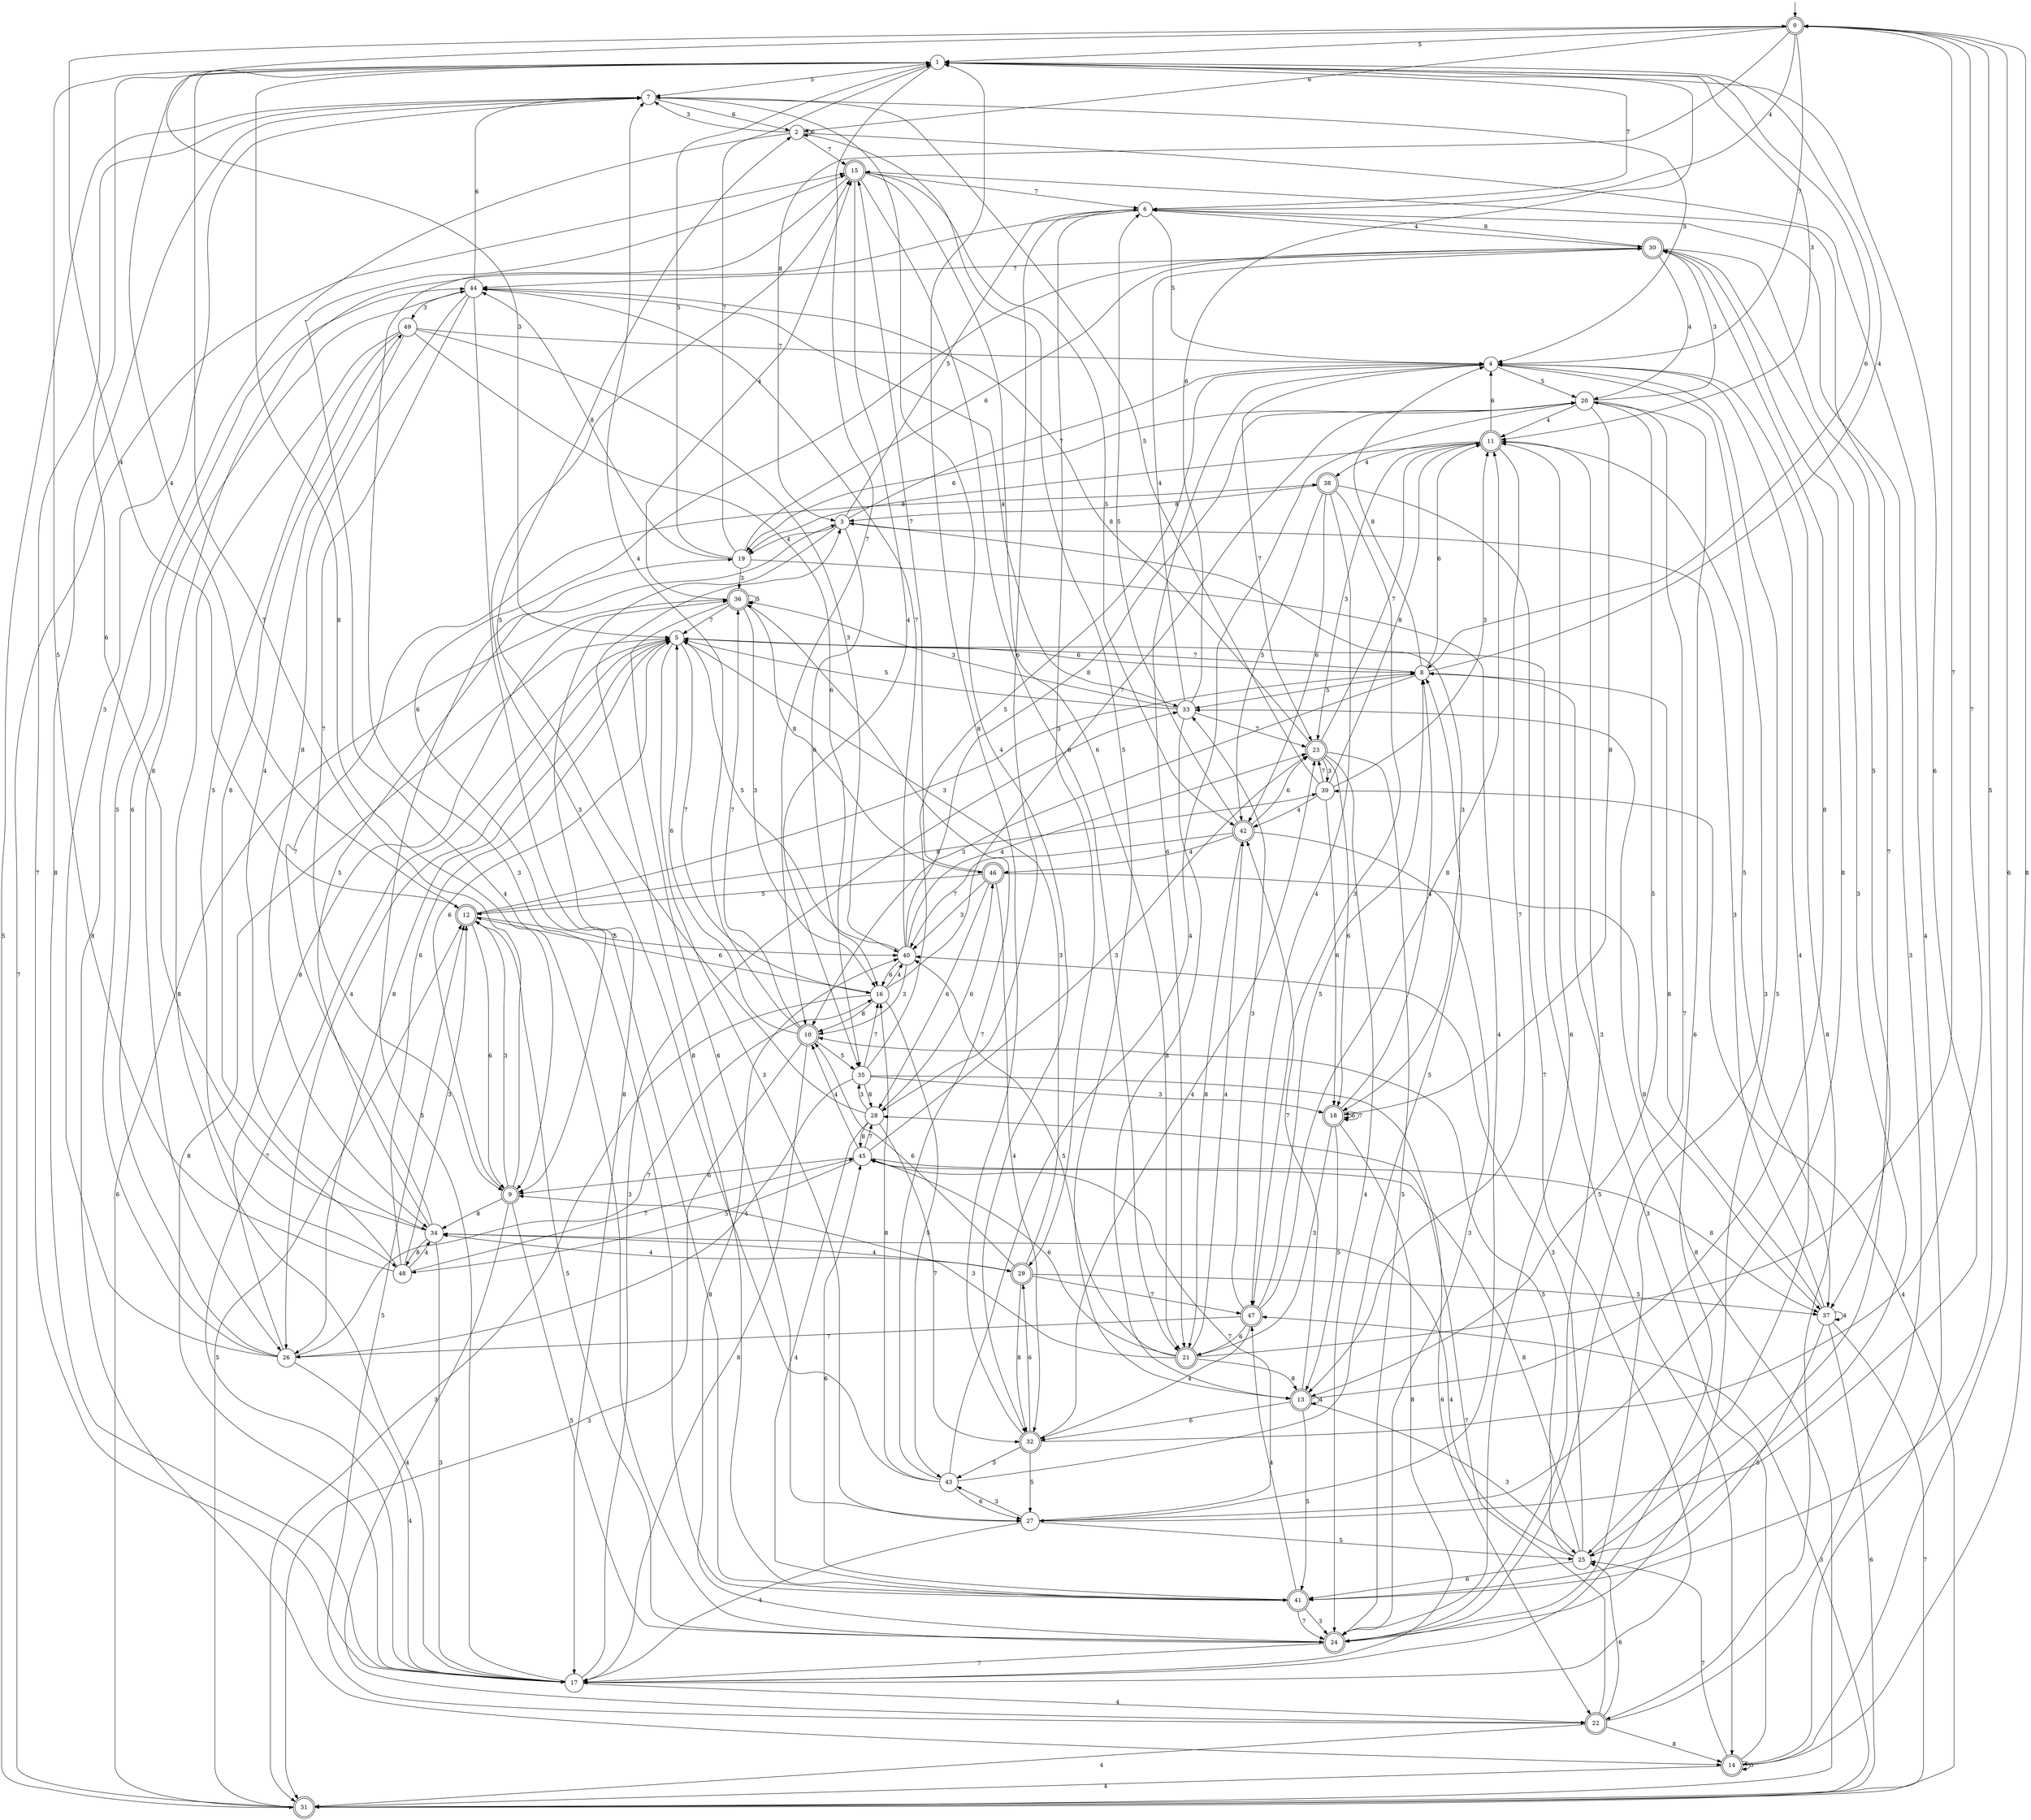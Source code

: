 digraph g {

	s0 [shape="doublecircle" label="0"];
	s1 [shape="circle" label="1"];
	s2 [shape="circle" label="2"];
	s3 [shape="circle" label="3"];
	s4 [shape="circle" label="4"];
	s5 [shape="circle" label="5"];
	s6 [shape="circle" label="6"];
	s7 [shape="circle" label="7"];
	s8 [shape="circle" label="8"];
	s9 [shape="doublecircle" label="9"];
	s10 [shape="doublecircle" label="10"];
	s11 [shape="doublecircle" label="11"];
	s12 [shape="doublecircle" label="12"];
	s13 [shape="doublecircle" label="13"];
	s14 [shape="doublecircle" label="14"];
	s15 [shape="doublecircle" label="15"];
	s16 [shape="circle" label="16"];
	s17 [shape="circle" label="17"];
	s18 [shape="doublecircle" label="18"];
	s19 [shape="circle" label="19"];
	s20 [shape="circle" label="20"];
	s21 [shape="doublecircle" label="21"];
	s22 [shape="doublecircle" label="22"];
	s23 [shape="doublecircle" label="23"];
	s24 [shape="doublecircle" label="24"];
	s25 [shape="circle" label="25"];
	s26 [shape="circle" label="26"];
	s27 [shape="circle" label="27"];
	s28 [shape="circle" label="28"];
	s29 [shape="doublecircle" label="29"];
	s30 [shape="doublecircle" label="30"];
	s31 [shape="doublecircle" label="31"];
	s32 [shape="doublecircle" label="32"];
	s33 [shape="circle" label="33"];
	s34 [shape="circle" label="34"];
	s35 [shape="circle" label="35"];
	s36 [shape="doublecircle" label="36"];
	s37 [shape="circle" label="37"];
	s38 [shape="doublecircle" label="38"];
	s39 [shape="circle" label="39"];
	s40 [shape="circle" label="40"];
	s41 [shape="doublecircle" label="41"];
	s42 [shape="doublecircle" label="42"];
	s43 [shape="circle" label="43"];
	s44 [shape="circle" label="44"];
	s45 [shape="circle" label="45"];
	s46 [shape="doublecircle" label="46"];
	s47 [shape="doublecircle" label="47"];
	s48 [shape="circle" label="48"];
	s49 [shape="circle" label="49"];
	s0 -> s1 [label="5"];
	s0 -> s2 [label="6"];
	s0 -> s3 [label="8"];
	s0 -> s4 [label="7"];
	s0 -> s5 [label="3"];
	s0 -> s6 [label="4"];
	s1 -> s7 [label="5"];
	s1 -> s8 [label="6"];
	s1 -> s9 [label="8"];
	s1 -> s10 [label="7"];
	s1 -> s11 [label="3"];
	s1 -> s12 [label="4"];
	s2 -> s13 [label="5"];
	s2 -> s2 [label="6"];
	s2 -> s14 [label="8"];
	s2 -> s15 [label="7"];
	s2 -> s7 [label="3"];
	s2 -> s14 [label="4"];
	s3 -> s6 [label="5"];
	s3 -> s16 [label="6"];
	s3 -> s17 [label="8"];
	s3 -> s4 [label="7"];
	s3 -> s18 [label="3"];
	s3 -> s19 [label="4"];
	s4 -> s20 [label="5"];
	s4 -> s21 [label="6"];
	s4 -> s22 [label="8"];
	s4 -> s23 [label="7"];
	s4 -> s24 [label="3"];
	s4 -> s25 [label="4"];
	s5 -> s14 [label="5"];
	s5 -> s8 [label="6"];
	s5 -> s26 [label="8"];
	s5 -> s16 [label="7"];
	s5 -> s27 [label="3"];
	s5 -> s26 [label="4"];
	s6 -> s4 [label="5"];
	s6 -> s28 [label="6"];
	s6 -> s26 [label="8"];
	s6 -> s1 [label="7"];
	s6 -> s29 [label="3"];
	s6 -> s30 [label="4"];
	s7 -> s31 [label="5"];
	s7 -> s2 [label="6"];
	s7 -> s17 [label="8"];
	s7 -> s17 [label="7"];
	s7 -> s4 [label="3"];
	s7 -> s32 [label="4"];
	s8 -> s33 [label="5"];
	s8 -> s11 [label="6"];
	s8 -> s4 [label="8"];
	s8 -> s5 [label="7"];
	s8 -> s10 [label="3"];
	s8 -> s1 [label="4"];
	s9 -> s24 [label="5"];
	s9 -> s5 [label="6"];
	s9 -> s34 [label="8"];
	s9 -> s1 [label="7"];
	s9 -> s12 [label="3"];
	s9 -> s22 [label="4"];
	s10 -> s35 [label="5"];
	s10 -> s5 [label="6"];
	s10 -> s17 [label="8"];
	s10 -> s36 [label="7"];
	s10 -> s31 [label="3"];
	s10 -> s7 [label="4"];
	s11 -> s37 [label="5"];
	s11 -> s4 [label="6"];
	s11 -> s19 [label="8"];
	s11 -> s13 [label="7"];
	s11 -> s23 [label="3"];
	s11 -> s38 [label="4"];
	s12 -> s24 [label="5"];
	s12 -> s9 [label="6"];
	s12 -> s39 [label="8"];
	s12 -> s40 [label="7"];
	s12 -> s8 [label="3"];
	s12 -> s0 [label="4"];
	s13 -> s41 [label="5"];
	s13 -> s32 [label="6"];
	s13 -> s30 [label="8"];
	s13 -> s42 [label="7"];
	s13 -> s25 [label="3"];
	s13 -> s13 [label="4"];
	s14 -> s14 [label="5"];
	s14 -> s0 [label="6"];
	s14 -> s0 [label="8"];
	s14 -> s25 [label="7"];
	s14 -> s8 [label="3"];
	s14 -> s31 [label="4"];
	s15 -> s42 [label="5"];
	s15 -> s21 [label="6"];
	s15 -> s21 [label="8"];
	s15 -> s6 [label="7"];
	s15 -> s41 [label="3"];
	s15 -> s35 [label="4"];
	s16 -> s43 [label="5"];
	s16 -> s12 [label="6"];
	s16 -> s10 [label="8"];
	s16 -> s20 [label="7"];
	s16 -> s31 [label="3"];
	s16 -> s40 [label="4"];
	s17 -> s19 [label="5"];
	s17 -> s20 [label="6"];
	s17 -> s5 [label="8"];
	s17 -> s5 [label="7"];
	s17 -> s33 [label="3"];
	s17 -> s22 [label="4"];
	s18 -> s13 [label="5"];
	s18 -> s18 [label="6"];
	s18 -> s17 [label="8"];
	s18 -> s18 [label="7"];
	s18 -> s21 [label="3"];
	s18 -> s8 [label="4"];
	s19 -> s1 [label="5"];
	s19 -> s30 [label="6"];
	s19 -> s44 [label="8"];
	s19 -> s1 [label="7"];
	s19 -> s36 [label="3"];
	s19 -> s27 [label="4"];
	s20 -> s13 [label="5"];
	s20 -> s19 [label="6"];
	s20 -> s18 [label="8"];
	s20 -> s24 [label="7"];
	s20 -> s30 [label="3"];
	s20 -> s11 [label="4"];
	s21 -> s40 [label="5"];
	s21 -> s45 [label="6"];
	s21 -> s13 [label="8"];
	s21 -> s0 [label="7"];
	s21 -> s9 [label="3"];
	s21 -> s42 [label="4"];
	s22 -> s12 [label="5"];
	s22 -> s25 [label="6"];
	s22 -> s14 [label="8"];
	s22 -> s28 [label="7"];
	s22 -> s6 [label="3"];
	s22 -> s31 [label="4"];
	s23 -> s24 [label="5"];
	s23 -> s18 [label="6"];
	s23 -> s44 [label="8"];
	s23 -> s11 [label="7"];
	s23 -> s39 [label="3"];
	s23 -> s24 [label="4"];
	s24 -> s4 [label="5"];
	s24 -> s11 [label="6"];
	s24 -> s40 [label="8"];
	s24 -> s17 [label="7"];
	s24 -> s11 [label="3"];
	s24 -> s15 [label="4"];
	s25 -> s10 [label="5"];
	s25 -> s41 [label="6"];
	s25 -> s45 [label="8"];
	s25 -> s15 [label="7"];
	s25 -> s40 [label="3"];
	s25 -> s34 [label="4"];
	s26 -> s44 [label="5"];
	s26 -> s44 [label="6"];
	s26 -> s36 [label="8"];
	s26 -> s16 [label="7"];
	s26 -> s7 [label="3"];
	s26 -> s17 [label="4"];
	s27 -> s25 [label="5"];
	s27 -> s1 [label="6"];
	s27 -> s30 [label="8"];
	s27 -> s45 [label="7"];
	s27 -> s43 [label="3"];
	s27 -> s17 [label="4"];
	s28 -> s2 [label="5"];
	s28 -> s46 [label="6"];
	s28 -> s45 [label="8"];
	s28 -> s32 [label="7"];
	s28 -> s35 [label="3"];
	s28 -> s41 [label="4"];
	s29 -> s37 [label="5"];
	s29 -> s10 [label="6"];
	s29 -> s32 [label="8"];
	s29 -> s47 [label="7"];
	s29 -> s5 [label="3"];
	s29 -> s34 [label="4"];
	s30 -> s37 [label="5"];
	s30 -> s9 [label="6"];
	s30 -> s6 [label="8"];
	s30 -> s44 [label="7"];
	s30 -> s25 [label="3"];
	s30 -> s20 [label="4"];
	s31 -> s12 [label="5"];
	s31 -> s36 [label="6"];
	s31 -> s33 [label="8"];
	s31 -> s15 [label="7"];
	s31 -> s47 [label="3"];
	s31 -> s39 [label="4"];
	s32 -> s27 [label="5"];
	s32 -> s29 [label="6"];
	s32 -> s1 [label="8"];
	s32 -> s0 [label="7"];
	s32 -> s43 [label="3"];
	s32 -> s23 [label="4"];
	s33 -> s5 [label="5"];
	s33 -> s1 [label="6"];
	s33 -> s13 [label="8"];
	s33 -> s23 [label="7"];
	s33 -> s36 [label="3"];
	s33 -> s30 [label="4"];
	s34 -> s3 [label="5"];
	s34 -> s1 [label="6"];
	s34 -> s48 [label="8"];
	s34 -> s38 [label="7"];
	s34 -> s17 [label="3"];
	s34 -> s29 [label="4"];
	s35 -> s4 [label="5"];
	s35 -> s22 [label="6"];
	s35 -> s28 [label="8"];
	s35 -> s16 [label="7"];
	s35 -> s18 [label="3"];
	s35 -> s26 [label="4"];
	s36 -> s36 [label="5"];
	s36 -> s27 [label="6"];
	s36 -> s46 [label="8"];
	s36 -> s5 [label="7"];
	s36 -> s16 [label="3"];
	s36 -> s15 [label="4"];
	s37 -> s41 [label="5"];
	s37 -> s31 [label="6"];
	s37 -> s8 [label="8"];
	s37 -> s31 [label="7"];
	s37 -> s3 [label="3"];
	s37 -> s37 [label="4"];
	s38 -> s42 [label="5"];
	s38 -> s42 [label="6"];
	s38 -> s3 [label="8"];
	s38 -> s17 [label="7"];
	s38 -> s47 [label="3"];
	s38 -> s47 [label="4"];
	s39 -> s7 [label="5"];
	s39 -> s18 [label="6"];
	s39 -> s11 [label="8"];
	s39 -> s23 [label="7"];
	s39 -> s11 [label="3"];
	s39 -> s42 [label="4"];
	s40 -> s5 [label="5"];
	s40 -> s16 [label="6"];
	s40 -> s20 [label="8"];
	s40 -> s44 [label="7"];
	s40 -> s10 [label="3"];
	s40 -> s23 [label="4"];
	s41 -> s0 [label="5"];
	s41 -> s45 [label="6"];
	s41 -> s3 [label="8"];
	s41 -> s24 [label="7"];
	s41 -> s24 [label="3"];
	s41 -> s47 [label="4"];
	s42 -> s6 [label="5"];
	s42 -> s23 [label="6"];
	s42 -> s21 [label="8"];
	s42 -> s40 [label="7"];
	s42 -> s24 [label="3"];
	s42 -> s46 [label="4"];
	s43 -> s8 [label="5"];
	s43 -> s27 [label="6"];
	s43 -> s16 [label="8"];
	s43 -> s36 [label="7"];
	s43 -> s15 [label="3"];
	s43 -> s20 [label="4"];
	s44 -> s41 [label="5"];
	s44 -> s7 [label="6"];
	s44 -> s34 [label="8"];
	s44 -> s9 [label="7"];
	s44 -> s49 [label="3"];
	s44 -> s33 [label="4"];
	s45 -> s48 [label="5"];
	s45 -> s9 [label="6"];
	s45 -> s37 [label="8"];
	s45 -> s28 [label="7"];
	s45 -> s23 [label="3"];
	s45 -> s10 [label="4"];
	s46 -> s12 [label="5"];
	s46 -> s28 [label="6"];
	s46 -> s37 [label="8"];
	s46 -> s15 [label="7"];
	s46 -> s40 [label="3"];
	s46 -> s32 [label="4"];
	s47 -> s8 [label="5"];
	s47 -> s21 [label="6"];
	s47 -> s11 [label="8"];
	s47 -> s26 [label="7"];
	s47 -> s33 [label="3"];
	s47 -> s32 [label="4"];
	s48 -> s1 [label="5"];
	s48 -> s5 [label="6"];
	s48 -> s49 [label="8"];
	s48 -> s45 [label="7"];
	s48 -> s12 [label="3"];
	s48 -> s34 [label="4"];
	s49 -> s48 [label="5"];
	s49 -> s35 [label="6"];
	s49 -> s17 [label="8"];
	s49 -> s4 [label="7"];
	s49 -> s40 [label="3"];
	s49 -> s34 [label="4"];

__start0 [label="" shape="none" width="0" height="0"];
__start0 -> s0;

}
